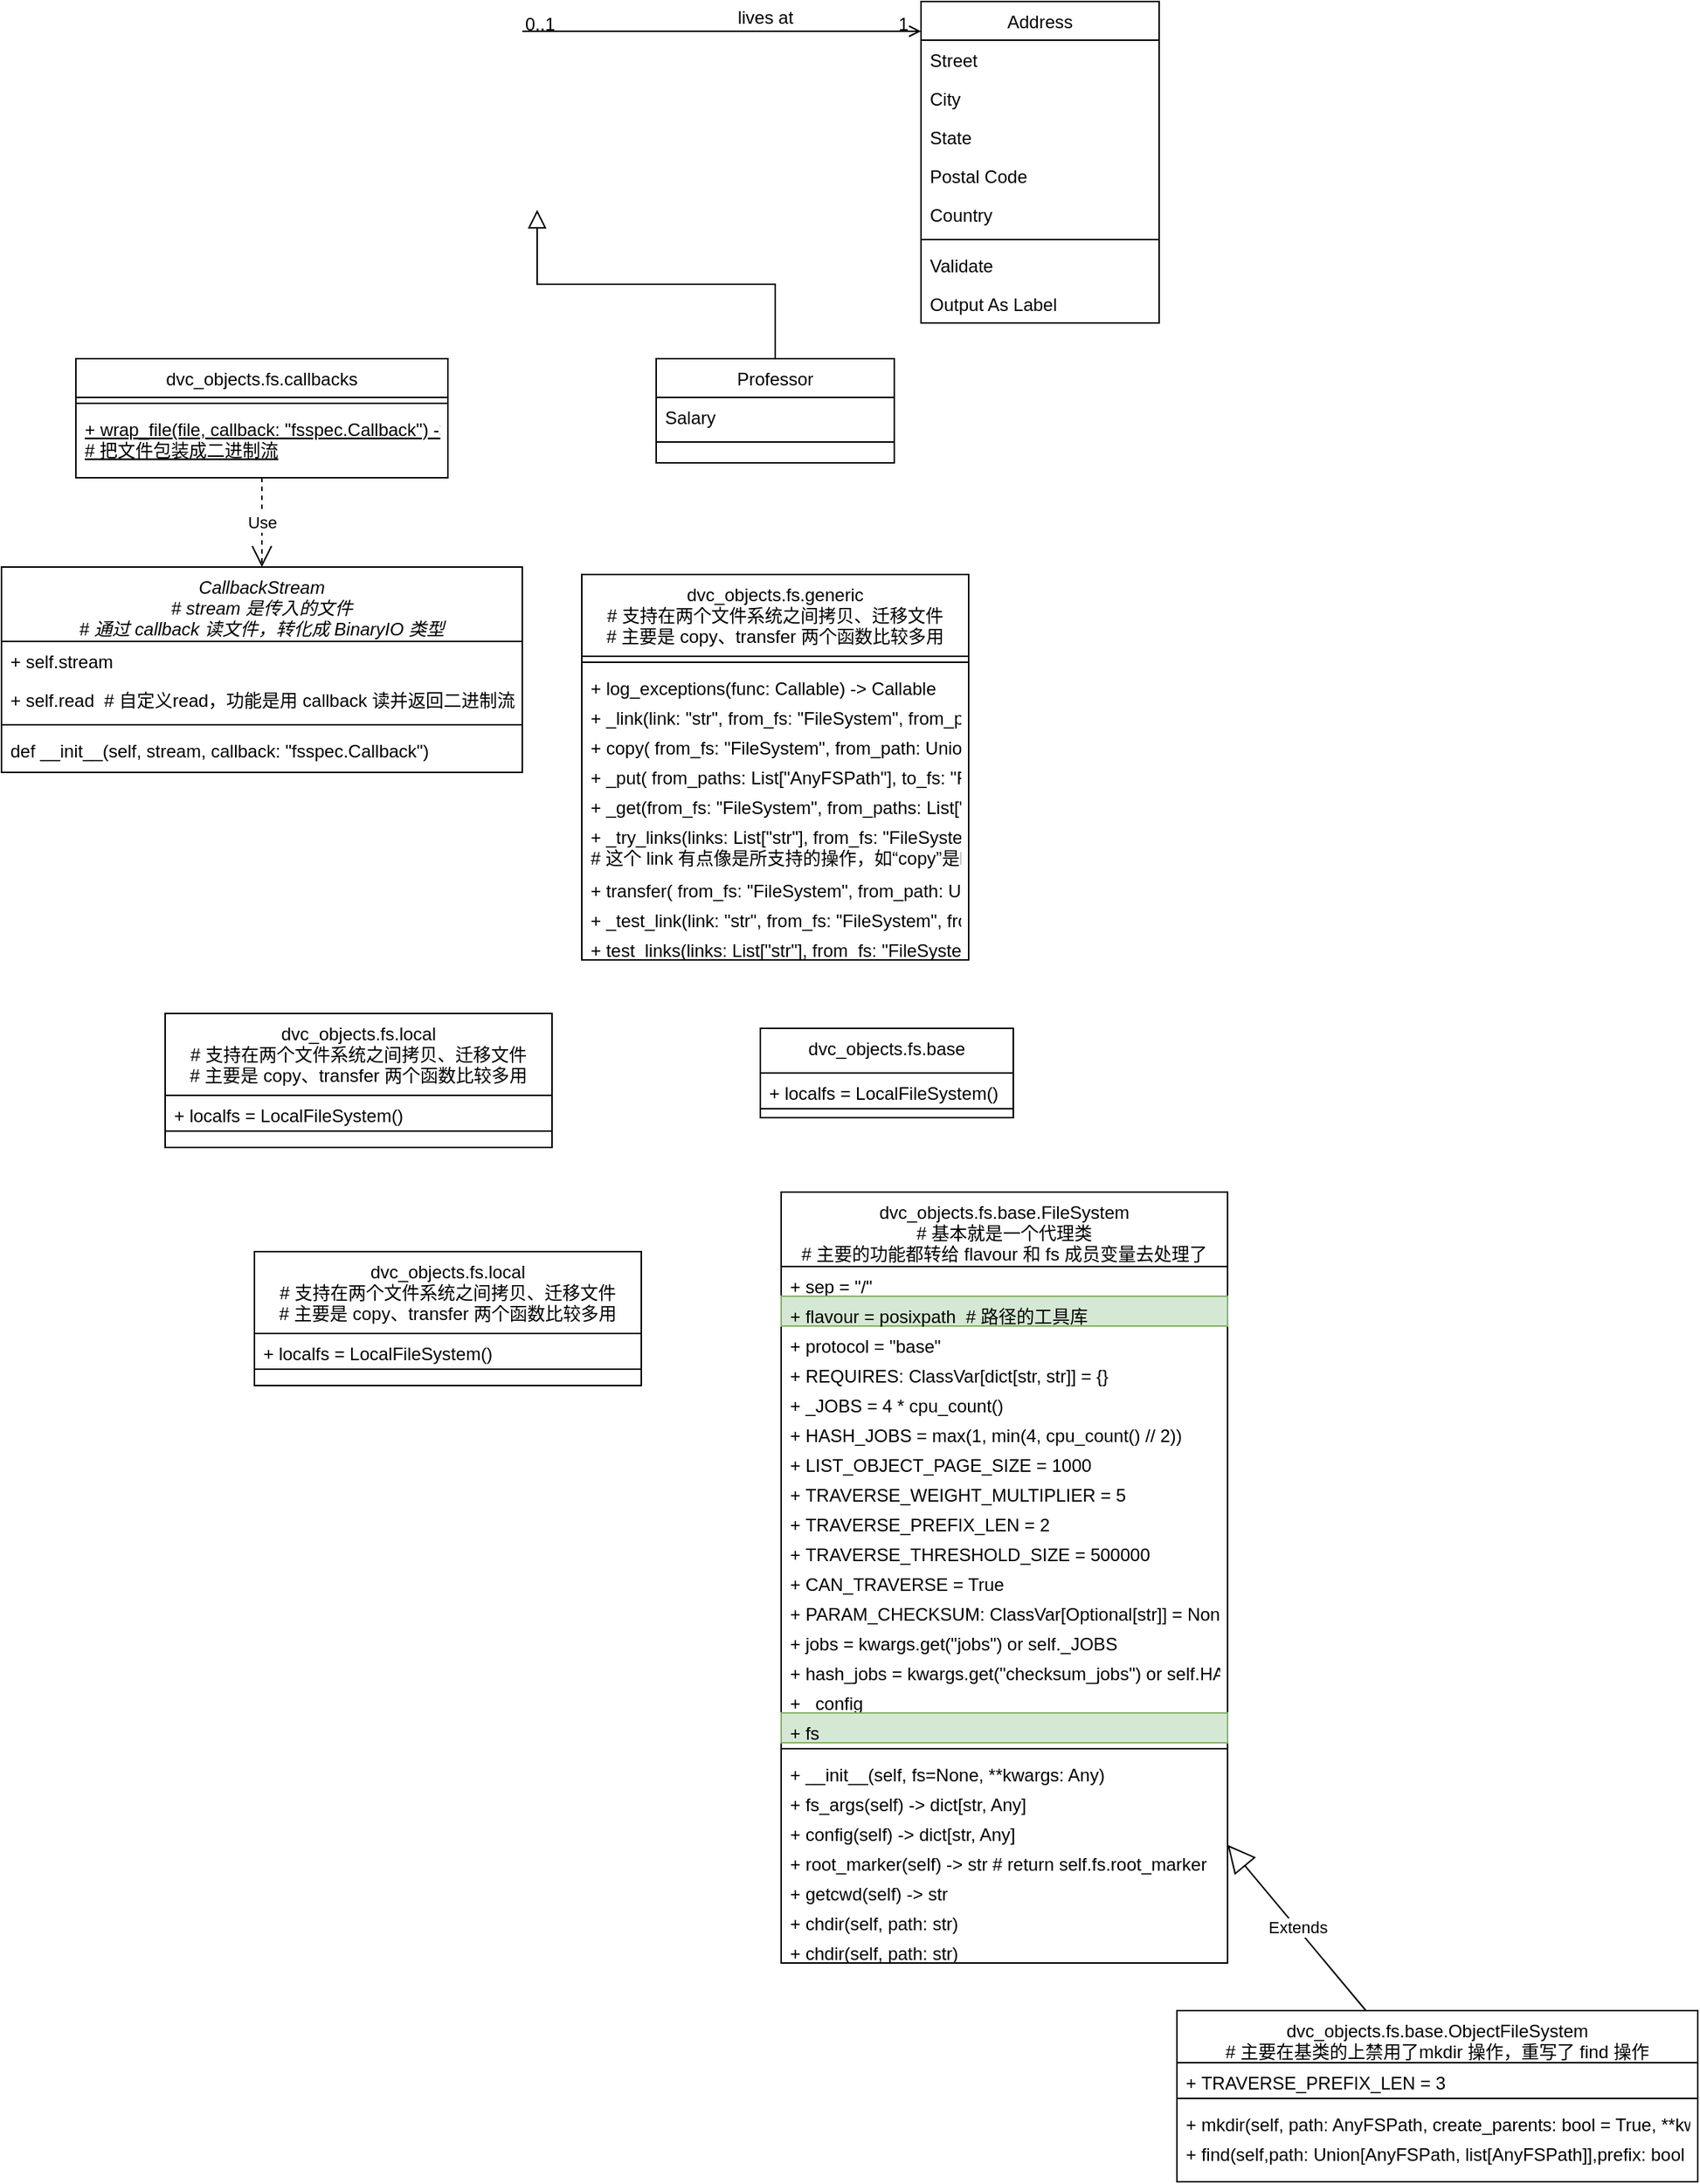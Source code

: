 <mxfile version="24.5.5" type="github">
  <diagram id="C5RBs43oDa-KdzZeNtuy" name="Page-1">
    <mxGraphModel dx="1646" dy="456" grid="1" gridSize="10" guides="1" tooltips="1" connect="1" arrows="1" fold="1" page="1" pageScale="1" pageWidth="827" pageHeight="1169" math="0" shadow="0">
      <root>
        <mxCell id="WIyWlLk6GJQsqaUBKTNV-0" />
        <mxCell id="WIyWlLk6GJQsqaUBKTNV-1" parent="WIyWlLk6GJQsqaUBKTNV-0" />
        <mxCell id="zkfFHV4jXpPFQw0GAbJ--0" value="CallbackStream&#xa;# stream 是传入的文件&#xa;# 通过 callback 读文件，转化成 BinaryIO 类型" style="swimlane;fontStyle=2;align=center;verticalAlign=top;childLayout=stackLayout;horizontal=1;startSize=50;horizontalStack=0;resizeParent=1;resizeLast=0;collapsible=1;marginBottom=0;rounded=0;shadow=0;strokeWidth=1;" parent="WIyWlLk6GJQsqaUBKTNV-1" vertex="1">
          <mxGeometry x="-110" y="500" width="350" height="138" as="geometry">
            <mxRectangle x="230" y="140" width="160" height="26" as="alternateBounds" />
          </mxGeometry>
        </mxCell>
        <mxCell id="zkfFHV4jXpPFQw0GAbJ--1" value="+ self.stream" style="text;align=left;verticalAlign=top;spacingLeft=4;spacingRight=4;overflow=hidden;rotatable=0;points=[[0,0.5],[1,0.5]];portConstraint=eastwest;" parent="zkfFHV4jXpPFQw0GAbJ--0" vertex="1">
          <mxGeometry y="50" width="350" height="26" as="geometry" />
        </mxCell>
        <mxCell id="zkfFHV4jXpPFQw0GAbJ--2" value="+ self.read  # 自定义read，功能是用 callback 读并返回二进制流" style="text;align=left;verticalAlign=top;spacingLeft=4;spacingRight=4;overflow=hidden;rotatable=0;points=[[0,0.5],[1,0.5]];portConstraint=eastwest;rounded=0;shadow=0;html=0;" parent="zkfFHV4jXpPFQw0GAbJ--0" vertex="1">
          <mxGeometry y="76" width="350" height="26" as="geometry" />
        </mxCell>
        <mxCell id="zkfFHV4jXpPFQw0GAbJ--4" value="" style="line;html=1;strokeWidth=1;align=left;verticalAlign=middle;spacingTop=-1;spacingLeft=3;spacingRight=3;rotatable=0;labelPosition=right;points=[];portConstraint=eastwest;" parent="zkfFHV4jXpPFQw0GAbJ--0" vertex="1">
          <mxGeometry y="102" width="350" height="8" as="geometry" />
        </mxCell>
        <mxCell id="zkfFHV4jXpPFQw0GAbJ--5" value="def __init__(self, stream, callback: &quot;fsspec.Callback&quot;)" style="text;align=left;verticalAlign=top;spacingLeft=4;spacingRight=4;overflow=hidden;rotatable=0;points=[[0,0.5],[1,0.5]];portConstraint=eastwest;" parent="zkfFHV4jXpPFQw0GAbJ--0" vertex="1">
          <mxGeometry y="110" width="350" height="26" as="geometry" />
        </mxCell>
        <mxCell id="zkfFHV4jXpPFQw0GAbJ--6" value="dvc_objects.fs.callbacks" style="swimlane;fontStyle=0;align=center;verticalAlign=top;childLayout=stackLayout;horizontal=1;startSize=26;horizontalStack=0;resizeParent=1;resizeLast=0;collapsible=1;marginBottom=0;rounded=0;shadow=0;strokeWidth=1;" parent="WIyWlLk6GJQsqaUBKTNV-1" vertex="1">
          <mxGeometry x="-60" y="360" width="250" height="80" as="geometry">
            <mxRectangle x="130" y="380" width="160" height="26" as="alternateBounds" />
          </mxGeometry>
        </mxCell>
        <mxCell id="zkfFHV4jXpPFQw0GAbJ--9" value="" style="line;html=1;strokeWidth=1;align=left;verticalAlign=middle;spacingTop=-1;spacingLeft=3;spacingRight=3;rotatable=0;labelPosition=right;points=[];portConstraint=eastwest;" parent="zkfFHV4jXpPFQw0GAbJ--6" vertex="1">
          <mxGeometry y="26" width="250" height="8" as="geometry" />
        </mxCell>
        <mxCell id="zkfFHV4jXpPFQw0GAbJ--10" value="+ wrap_file(file, callback: &quot;fsspec.Callback&quot;) -&gt; BinaryIO&#xa;# 把文件包装成二进制流" style="text;align=left;verticalAlign=top;spacingLeft=4;spacingRight=4;overflow=hidden;rotatable=0;points=[[0,0.5],[1,0.5]];portConstraint=eastwest;fontStyle=4" parent="zkfFHV4jXpPFQw0GAbJ--6" vertex="1">
          <mxGeometry y="34" width="250" height="46" as="geometry" />
        </mxCell>
        <mxCell id="zkfFHV4jXpPFQw0GAbJ--13" value="Professor" style="swimlane;fontStyle=0;align=center;verticalAlign=top;childLayout=stackLayout;horizontal=1;startSize=26;horizontalStack=0;resizeParent=1;resizeLast=0;collapsible=1;marginBottom=0;rounded=0;shadow=0;strokeWidth=1;" parent="WIyWlLk6GJQsqaUBKTNV-1" vertex="1">
          <mxGeometry x="330" y="360" width="160" height="70" as="geometry">
            <mxRectangle x="340" y="380" width="170" height="26" as="alternateBounds" />
          </mxGeometry>
        </mxCell>
        <mxCell id="zkfFHV4jXpPFQw0GAbJ--14" value="Salary" style="text;align=left;verticalAlign=top;spacingLeft=4;spacingRight=4;overflow=hidden;rotatable=0;points=[[0,0.5],[1,0.5]];portConstraint=eastwest;" parent="zkfFHV4jXpPFQw0GAbJ--13" vertex="1">
          <mxGeometry y="26" width="160" height="26" as="geometry" />
        </mxCell>
        <mxCell id="zkfFHV4jXpPFQw0GAbJ--15" value="" style="line;html=1;strokeWidth=1;align=left;verticalAlign=middle;spacingTop=-1;spacingLeft=3;spacingRight=3;rotatable=0;labelPosition=right;points=[];portConstraint=eastwest;" parent="zkfFHV4jXpPFQw0GAbJ--13" vertex="1">
          <mxGeometry y="52" width="160" height="8" as="geometry" />
        </mxCell>
        <mxCell id="zkfFHV4jXpPFQw0GAbJ--16" value="" style="endArrow=block;endSize=10;endFill=0;shadow=0;strokeWidth=1;rounded=0;curved=0;edgeStyle=elbowEdgeStyle;elbow=vertical;" parent="WIyWlLk6GJQsqaUBKTNV-1" source="zkfFHV4jXpPFQw0GAbJ--13" edge="1">
          <mxGeometry width="160" relative="1" as="geometry">
            <mxPoint x="210" y="373" as="sourcePoint" />
            <mxPoint x="250" y="260" as="targetPoint" />
          </mxGeometry>
        </mxCell>
        <mxCell id="zkfFHV4jXpPFQw0GAbJ--17" value="Address" style="swimlane;fontStyle=0;align=center;verticalAlign=top;childLayout=stackLayout;horizontal=1;startSize=26;horizontalStack=0;resizeParent=1;resizeLast=0;collapsible=1;marginBottom=0;rounded=0;shadow=0;strokeWidth=1;" parent="WIyWlLk6GJQsqaUBKTNV-1" vertex="1">
          <mxGeometry x="508" y="120" width="160" height="216" as="geometry">
            <mxRectangle x="550" y="140" width="160" height="26" as="alternateBounds" />
          </mxGeometry>
        </mxCell>
        <mxCell id="zkfFHV4jXpPFQw0GAbJ--18" value="Street" style="text;align=left;verticalAlign=top;spacingLeft=4;spacingRight=4;overflow=hidden;rotatable=0;points=[[0,0.5],[1,0.5]];portConstraint=eastwest;" parent="zkfFHV4jXpPFQw0GAbJ--17" vertex="1">
          <mxGeometry y="26" width="160" height="26" as="geometry" />
        </mxCell>
        <mxCell id="zkfFHV4jXpPFQw0GAbJ--19" value="City" style="text;align=left;verticalAlign=top;spacingLeft=4;spacingRight=4;overflow=hidden;rotatable=0;points=[[0,0.5],[1,0.5]];portConstraint=eastwest;rounded=0;shadow=0;html=0;" parent="zkfFHV4jXpPFQw0GAbJ--17" vertex="1">
          <mxGeometry y="52" width="160" height="26" as="geometry" />
        </mxCell>
        <mxCell id="zkfFHV4jXpPFQw0GAbJ--20" value="State" style="text;align=left;verticalAlign=top;spacingLeft=4;spacingRight=4;overflow=hidden;rotatable=0;points=[[0,0.5],[1,0.5]];portConstraint=eastwest;rounded=0;shadow=0;html=0;" parent="zkfFHV4jXpPFQw0GAbJ--17" vertex="1">
          <mxGeometry y="78" width="160" height="26" as="geometry" />
        </mxCell>
        <mxCell id="zkfFHV4jXpPFQw0GAbJ--21" value="Postal Code" style="text;align=left;verticalAlign=top;spacingLeft=4;spacingRight=4;overflow=hidden;rotatable=0;points=[[0,0.5],[1,0.5]];portConstraint=eastwest;rounded=0;shadow=0;html=0;" parent="zkfFHV4jXpPFQw0GAbJ--17" vertex="1">
          <mxGeometry y="104" width="160" height="26" as="geometry" />
        </mxCell>
        <mxCell id="zkfFHV4jXpPFQw0GAbJ--22" value="Country" style="text;align=left;verticalAlign=top;spacingLeft=4;spacingRight=4;overflow=hidden;rotatable=0;points=[[0,0.5],[1,0.5]];portConstraint=eastwest;rounded=0;shadow=0;html=0;" parent="zkfFHV4jXpPFQw0GAbJ--17" vertex="1">
          <mxGeometry y="130" width="160" height="26" as="geometry" />
        </mxCell>
        <mxCell id="zkfFHV4jXpPFQw0GAbJ--23" value="" style="line;html=1;strokeWidth=1;align=left;verticalAlign=middle;spacingTop=-1;spacingLeft=3;spacingRight=3;rotatable=0;labelPosition=right;points=[];portConstraint=eastwest;" parent="zkfFHV4jXpPFQw0GAbJ--17" vertex="1">
          <mxGeometry y="156" width="160" height="8" as="geometry" />
        </mxCell>
        <mxCell id="zkfFHV4jXpPFQw0GAbJ--24" value="Validate" style="text;align=left;verticalAlign=top;spacingLeft=4;spacingRight=4;overflow=hidden;rotatable=0;points=[[0,0.5],[1,0.5]];portConstraint=eastwest;" parent="zkfFHV4jXpPFQw0GAbJ--17" vertex="1">
          <mxGeometry y="164" width="160" height="26" as="geometry" />
        </mxCell>
        <mxCell id="zkfFHV4jXpPFQw0GAbJ--25" value="Output As Label" style="text;align=left;verticalAlign=top;spacingLeft=4;spacingRight=4;overflow=hidden;rotatable=0;points=[[0,0.5],[1,0.5]];portConstraint=eastwest;" parent="zkfFHV4jXpPFQw0GAbJ--17" vertex="1">
          <mxGeometry y="190" width="160" height="26" as="geometry" />
        </mxCell>
        <mxCell id="zkfFHV4jXpPFQw0GAbJ--26" value="" style="endArrow=open;shadow=0;strokeWidth=1;rounded=0;curved=0;endFill=1;edgeStyle=elbowEdgeStyle;elbow=vertical;" parent="WIyWlLk6GJQsqaUBKTNV-1" target="zkfFHV4jXpPFQw0GAbJ--17" edge="1">
          <mxGeometry x="0.5" y="41" relative="1" as="geometry">
            <mxPoint x="240" y="140" as="sourcePoint" />
            <mxPoint x="540" y="192" as="targetPoint" />
            <mxPoint x="-40" y="32" as="offset" />
          </mxGeometry>
        </mxCell>
        <mxCell id="zkfFHV4jXpPFQw0GAbJ--27" value="0..1" style="resizable=0;align=left;verticalAlign=bottom;labelBackgroundColor=none;fontSize=12;" parent="zkfFHV4jXpPFQw0GAbJ--26" connectable="0" vertex="1">
          <mxGeometry x="-1" relative="1" as="geometry">
            <mxPoint y="4" as="offset" />
          </mxGeometry>
        </mxCell>
        <mxCell id="zkfFHV4jXpPFQw0GAbJ--28" value="1" style="resizable=0;align=right;verticalAlign=bottom;labelBackgroundColor=none;fontSize=12;" parent="zkfFHV4jXpPFQw0GAbJ--26" connectable="0" vertex="1">
          <mxGeometry x="1" relative="1" as="geometry">
            <mxPoint x="-7" y="4" as="offset" />
          </mxGeometry>
        </mxCell>
        <mxCell id="zkfFHV4jXpPFQw0GAbJ--29" value="lives at" style="text;html=1;resizable=0;points=[];;align=center;verticalAlign=middle;labelBackgroundColor=none;rounded=0;shadow=0;strokeWidth=1;fontSize=12;" parent="zkfFHV4jXpPFQw0GAbJ--26" vertex="1" connectable="0">
          <mxGeometry x="0.5" y="49" relative="1" as="geometry">
            <mxPoint x="-38" y="40" as="offset" />
          </mxGeometry>
        </mxCell>
        <mxCell id="lnwAOaTVToFOJ4RAvE19-2" value="Use" style="endArrow=open;endSize=12;dashed=1;html=1;rounded=0;" edge="1" parent="WIyWlLk6GJQsqaUBKTNV-1" source="zkfFHV4jXpPFQw0GAbJ--6" target="zkfFHV4jXpPFQw0GAbJ--0">
          <mxGeometry width="160" relative="1" as="geometry">
            <mxPoint x="80" y="540" as="sourcePoint" />
            <mxPoint x="240" y="540" as="targetPoint" />
          </mxGeometry>
        </mxCell>
        <mxCell id="lnwAOaTVToFOJ4RAvE19-3" value="dvc_objects.fs.generic&#xa;# 支持在两个文件系统之间拷贝、迁移文件&#xa;# 主要是 copy、transfer 两个函数比较多用" style="swimlane;fontStyle=0;align=center;verticalAlign=top;childLayout=stackLayout;horizontal=1;startSize=55;horizontalStack=0;resizeParent=1;resizeLast=0;collapsible=1;marginBottom=0;rounded=0;shadow=0;strokeWidth=1;" vertex="1" parent="WIyWlLk6GJQsqaUBKTNV-1">
          <mxGeometry x="280" y="505" width="260" height="259" as="geometry">
            <mxRectangle x="130" y="380" width="160" height="26" as="alternateBounds" />
          </mxGeometry>
        </mxCell>
        <mxCell id="lnwAOaTVToFOJ4RAvE19-4" value="" style="line;html=1;strokeWidth=1;align=left;verticalAlign=middle;spacingTop=-1;spacingLeft=3;spacingRight=3;rotatable=0;labelPosition=right;points=[];portConstraint=eastwest;" vertex="1" parent="lnwAOaTVToFOJ4RAvE19-3">
          <mxGeometry y="55" width="260" height="8" as="geometry" />
        </mxCell>
        <mxCell id="lnwAOaTVToFOJ4RAvE19-6" value="+ log_exceptions(func: Callable) -&gt; Callable" style="text;align=left;verticalAlign=top;spacingLeft=4;spacingRight=4;overflow=hidden;rotatable=0;points=[[0,0.5],[1,0.5]];portConstraint=eastwest;fontStyle=0" vertex="1" parent="lnwAOaTVToFOJ4RAvE19-3">
          <mxGeometry y="63" width="260" height="20" as="geometry" />
        </mxCell>
        <mxCell id="lnwAOaTVToFOJ4RAvE19-7" value="+ _link(link: &quot;str&quot;, from_fs: &quot;FileSystem&quot;, from_path: &quot;AnyFSPath&quot;, to_fs: &quot;FileSystem&quot;, to_path: &quot;AnyFSPath&quot;, ) -&gt; None" style="text;align=left;verticalAlign=top;spacingLeft=4;spacingRight=4;overflow=hidden;rotatable=0;points=[[0,0.5],[1,0.5]];portConstraint=eastwest;fontStyle=0" vertex="1" parent="lnwAOaTVToFOJ4RAvE19-3">
          <mxGeometry y="83" width="260" height="20" as="geometry" />
        </mxCell>
        <mxCell id="lnwAOaTVToFOJ4RAvE19-8" value="+ copy( from_fs: &quot;FileSystem&quot;, from_path: Union[&quot;AnyFSPath&quot;, List[&quot;AnyFSPath&quot;]], to_fs: &quot;FileSystem&quot;, to_path: Union[&quot;AnyFSPath&quot;, List[&quot;AnyFSPath&quot;]], callback: &quot;Callback&quot; = DEFAULT_CALLBACK, batch_size: Optional[int] = None, on_error: Optional[TransferErrorHandler] = None, ) -&gt; None" style="text;align=left;verticalAlign=top;spacingLeft=4;spacingRight=4;overflow=hidden;rotatable=0;points=[[0,0.5],[1,0.5]];portConstraint=eastwest;fontStyle=0" vertex="1" parent="lnwAOaTVToFOJ4RAvE19-3">
          <mxGeometry y="103" width="260" height="20" as="geometry" />
        </mxCell>
        <mxCell id="lnwAOaTVToFOJ4RAvE19-9" value="+ _put( from_paths: List[&quot;AnyFSPath&quot;], to_fs: &quot;FileSystem&quot;, to_paths: List[&quot;AnyFSPath&quot;], callback: &quot;Callback&quot; = DEFAULT_CALLBACK, batch_size: Optional[int] = None, on_error: Optional[TransferErrorHandler] = None,) -&gt; None" style="text;align=left;verticalAlign=top;spacingLeft=4;spacingRight=4;overflow=hidden;rotatable=0;points=[[0,0.5],[1,0.5]];portConstraint=eastwest;fontStyle=0" vertex="1" parent="lnwAOaTVToFOJ4RAvE19-3">
          <mxGeometry y="123" width="260" height="20" as="geometry" />
        </mxCell>
        <mxCell id="lnwAOaTVToFOJ4RAvE19-10" value="+ _get(from_fs: &quot;FileSystem&quot;, from_paths: List[&quot;AnyFSPath&quot;], to_paths: List[&quot;AnyFSPath&quot;], callback: &quot;Callback&quot; = DEFAULT_CALLBACK, batch_size: Optional[int] = None, on_error: Optional[TransferErrorHandler] = None, ) -&gt; None" style="text;align=left;verticalAlign=top;spacingLeft=4;spacingRight=4;overflow=hidden;rotatable=0;points=[[0,0.5],[1,0.5]];portConstraint=eastwest;fontStyle=0" vertex="1" parent="lnwAOaTVToFOJ4RAvE19-3">
          <mxGeometry y="143" width="260" height="20" as="geometry" />
        </mxCell>
        <mxCell id="lnwAOaTVToFOJ4RAvE19-11" value="+ _try_links(links: List[&quot;str&quot;], from_fs: &quot;FileSystem&quot;, from_path: &quot;AnyFSPath&quot;, to_fs: &quot;FileSystem&quot;, to_path: &quot;AnyFSPath&quot;, callback: &quot;Callback&quot; = DEFAULT_CALLBACK, ) -&gt; None&#xa;# 这个 link 有点像是所支持的操作，如“copy”是link的一个实例" style="text;align=left;verticalAlign=top;spacingLeft=4;spacingRight=4;overflow=hidden;rotatable=0;points=[[0,0.5],[1,0.5]];portConstraint=eastwest;fontStyle=0" vertex="1" parent="lnwAOaTVToFOJ4RAvE19-3">
          <mxGeometry y="163" width="260" height="36" as="geometry" />
        </mxCell>
        <mxCell id="lnwAOaTVToFOJ4RAvE19-12" value="+ transfer( from_fs: &quot;FileSystem&quot;, from_path: Union[&quot;AnyFSPath&quot;, List[&quot;AnyFSPath&quot;]], to_fs: &quot;FileSystem&quot;, to_path: Union[&quot;AnyFSPath&quot;, List[&quot;AnyFSPath&quot;]], hardlink: bool = False, links: Optional[List[&quot;str&quot;]] = None, callback: &quot;Callback&quot; = DEFAULT_CALLBACK, batch_size: Optional[int] = None, on_error: Optional[TransferErrorHandler] = None, ) -&gt; None" style="text;align=left;verticalAlign=top;spacingLeft=4;spacingRight=4;overflow=hidden;rotatable=0;points=[[0,0.5],[1,0.5]];portConstraint=eastwest;fontStyle=0" vertex="1" parent="lnwAOaTVToFOJ4RAvE19-3">
          <mxGeometry y="199" width="260" height="20" as="geometry" />
        </mxCell>
        <mxCell id="lnwAOaTVToFOJ4RAvE19-13" value="+ _test_link(link: &quot;str&quot;, from_fs: &quot;FileSystem&quot;, from_file: &quot;AnyFSPath&quot;, to_fs: &quot;FileSystem&quot;, to_file: &quot;AnyFSPath&quot;, ) -&gt; bool" style="text;align=left;verticalAlign=top;spacingLeft=4;spacingRight=4;overflow=hidden;rotatable=0;points=[[0,0.5],[1,0.5]];portConstraint=eastwest;fontStyle=0" vertex="1" parent="lnwAOaTVToFOJ4RAvE19-3">
          <mxGeometry y="219" width="260" height="20" as="geometry" />
        </mxCell>
        <mxCell id="lnwAOaTVToFOJ4RAvE19-14" value="+ test_links(links: List[&quot;str&quot;], from_fs: &quot;FileSystem&quot;, from_path: &quot;AnyFSPath&quot;, to_fs: &quot;FileSystem&quot;, to_path: &quot;AnyFSPath&quot;, ) -&gt; List[&quot;AnyFSPath&quot;]" style="text;align=left;verticalAlign=top;spacingLeft=4;spacingRight=4;overflow=hidden;rotatable=0;points=[[0,0.5],[1,0.5]];portConstraint=eastwest;fontStyle=0" vertex="1" parent="lnwAOaTVToFOJ4RAvE19-3">
          <mxGeometry y="239" width="260" height="20" as="geometry" />
        </mxCell>
        <mxCell id="lnwAOaTVToFOJ4RAvE19-16" value="dvc_objects.fs.local&#xa;# 支持在两个文件系统之间拷贝、迁移文件&#xa;# 主要是 copy、transfer 两个函数比较多用" style="swimlane;fontStyle=0;align=center;verticalAlign=top;childLayout=stackLayout;horizontal=1;startSize=55;horizontalStack=0;resizeParent=1;resizeLast=0;collapsible=1;marginBottom=0;rounded=0;shadow=0;strokeWidth=1;" vertex="1" parent="WIyWlLk6GJQsqaUBKTNV-1">
          <mxGeometry y="800" width="260" height="90" as="geometry">
            <mxRectangle x="130" y="380" width="160" height="26" as="alternateBounds" />
          </mxGeometry>
        </mxCell>
        <mxCell id="lnwAOaTVToFOJ4RAvE19-18" value="+ localfs = LocalFileSystem()" style="text;align=left;verticalAlign=top;spacingLeft=4;spacingRight=4;overflow=hidden;rotatable=0;points=[[0,0.5],[1,0.5]];portConstraint=eastwest;fontStyle=0" vertex="1" parent="lnwAOaTVToFOJ4RAvE19-16">
          <mxGeometry y="55" width="260" height="20" as="geometry" />
        </mxCell>
        <mxCell id="lnwAOaTVToFOJ4RAvE19-17" value="" style="line;html=1;strokeWidth=1;align=left;verticalAlign=middle;spacingTop=-1;spacingLeft=3;spacingRight=3;rotatable=0;labelPosition=right;points=[];portConstraint=eastwest;" vertex="1" parent="lnwAOaTVToFOJ4RAvE19-16">
          <mxGeometry y="75" width="260" height="8" as="geometry" />
        </mxCell>
        <mxCell id="lnwAOaTVToFOJ4RAvE19-27" value="dvc_objects.fs.local&#xa;# 支持在两个文件系统之间拷贝、迁移文件&#xa;# 主要是 copy、transfer 两个函数比较多用" style="swimlane;fontStyle=0;align=center;verticalAlign=top;childLayout=stackLayout;horizontal=1;startSize=55;horizontalStack=0;resizeParent=1;resizeLast=0;collapsible=1;marginBottom=0;rounded=0;shadow=0;strokeWidth=1;" vertex="1" parent="WIyWlLk6GJQsqaUBKTNV-1">
          <mxGeometry x="60" y="960" width="260" height="90" as="geometry">
            <mxRectangle x="130" y="380" width="160" height="26" as="alternateBounds" />
          </mxGeometry>
        </mxCell>
        <mxCell id="lnwAOaTVToFOJ4RAvE19-28" value="+ localfs = LocalFileSystem()" style="text;align=left;verticalAlign=top;spacingLeft=4;spacingRight=4;overflow=hidden;rotatable=0;points=[[0,0.5],[1,0.5]];portConstraint=eastwest;fontStyle=0" vertex="1" parent="lnwAOaTVToFOJ4RAvE19-27">
          <mxGeometry y="55" width="260" height="20" as="geometry" />
        </mxCell>
        <mxCell id="lnwAOaTVToFOJ4RAvE19-29" value="" style="line;html=1;strokeWidth=1;align=left;verticalAlign=middle;spacingTop=-1;spacingLeft=3;spacingRight=3;rotatable=0;labelPosition=right;points=[];portConstraint=eastwest;" vertex="1" parent="lnwAOaTVToFOJ4RAvE19-27">
          <mxGeometry y="75" width="260" height="8" as="geometry" />
        </mxCell>
        <mxCell id="lnwAOaTVToFOJ4RAvE19-30" value="dvc_objects.fs.base&#xa;" style="swimlane;fontStyle=0;align=center;verticalAlign=top;childLayout=stackLayout;horizontal=1;startSize=30;horizontalStack=0;resizeParent=1;resizeLast=0;collapsible=1;marginBottom=0;rounded=0;shadow=0;strokeWidth=1;" vertex="1" parent="WIyWlLk6GJQsqaUBKTNV-1">
          <mxGeometry x="400" y="810" width="170" height="60" as="geometry">
            <mxRectangle x="130" y="380" width="160" height="26" as="alternateBounds" />
          </mxGeometry>
        </mxCell>
        <mxCell id="lnwAOaTVToFOJ4RAvE19-31" value="+ localfs = LocalFileSystem()" style="text;align=left;verticalAlign=top;spacingLeft=4;spacingRight=4;overflow=hidden;rotatable=0;points=[[0,0.5],[1,0.5]];portConstraint=eastwest;fontStyle=0" vertex="1" parent="lnwAOaTVToFOJ4RAvE19-30">
          <mxGeometry y="30" width="170" height="20" as="geometry" />
        </mxCell>
        <mxCell id="lnwAOaTVToFOJ4RAvE19-32" value="" style="line;html=1;strokeWidth=1;align=left;verticalAlign=middle;spacingTop=-1;spacingLeft=3;spacingRight=3;rotatable=0;labelPosition=right;points=[];portConstraint=eastwest;" vertex="1" parent="lnwAOaTVToFOJ4RAvE19-30">
          <mxGeometry y="50" width="170" height="8" as="geometry" />
        </mxCell>
        <mxCell id="lnwAOaTVToFOJ4RAvE19-33" value="dvc_objects.fs.base.FileSystem&#xa;# 基本就是一个代理类&#xa;# 主要的功能都转给 flavour 和 fs 成员变量去处理了" style="swimlane;fontStyle=0;align=center;verticalAlign=top;childLayout=stackLayout;horizontal=1;startSize=50;horizontalStack=0;resizeParent=1;resizeLast=0;collapsible=1;marginBottom=0;rounded=0;shadow=0;strokeWidth=1;" vertex="1" parent="WIyWlLk6GJQsqaUBKTNV-1">
          <mxGeometry x="414" y="920" width="300" height="518" as="geometry">
            <mxRectangle x="130" y="380" width="160" height="26" as="alternateBounds" />
          </mxGeometry>
        </mxCell>
        <mxCell id="lnwAOaTVToFOJ4RAvE19-34" value="+ sep = &quot;/&quot;" style="text;align=left;verticalAlign=top;spacingLeft=4;spacingRight=4;overflow=hidden;rotatable=0;points=[[0,0.5],[1,0.5]];portConstraint=eastwest;fontStyle=0" vertex="1" parent="lnwAOaTVToFOJ4RAvE19-33">
          <mxGeometry y="50" width="300" height="20" as="geometry" />
        </mxCell>
        <mxCell id="lnwAOaTVToFOJ4RAvE19-36" value="+ flavour = posixpath  # 路径的工具库" style="text;align=left;verticalAlign=top;spacingLeft=4;spacingRight=4;overflow=hidden;rotatable=0;points=[[0,0.5],[1,0.5]];portConstraint=eastwest;fontStyle=0;fillColor=#d5e8d4;strokeColor=#82b366;" vertex="1" parent="lnwAOaTVToFOJ4RAvE19-33">
          <mxGeometry y="70" width="300" height="20" as="geometry" />
        </mxCell>
        <mxCell id="lnwAOaTVToFOJ4RAvE19-37" value="+ protocol = &quot;base&quot;" style="text;align=left;verticalAlign=top;spacingLeft=4;spacingRight=4;overflow=hidden;rotatable=0;points=[[0,0.5],[1,0.5]];portConstraint=eastwest;fontStyle=0" vertex="1" parent="lnwAOaTVToFOJ4RAvE19-33">
          <mxGeometry y="90" width="300" height="20" as="geometry" />
        </mxCell>
        <mxCell id="lnwAOaTVToFOJ4RAvE19-38" value="+ REQUIRES: ClassVar[dict[str, str]] = {}" style="text;align=left;verticalAlign=top;spacingLeft=4;spacingRight=4;overflow=hidden;rotatable=0;points=[[0,0.5],[1,0.5]];portConstraint=eastwest;fontStyle=0" vertex="1" parent="lnwAOaTVToFOJ4RAvE19-33">
          <mxGeometry y="110" width="300" height="20" as="geometry" />
        </mxCell>
        <mxCell id="lnwAOaTVToFOJ4RAvE19-39" value="+ _JOBS = 4 * cpu_count()" style="text;align=left;verticalAlign=top;spacingLeft=4;spacingRight=4;overflow=hidden;rotatable=0;points=[[0,0.5],[1,0.5]];portConstraint=eastwest;fontStyle=0" vertex="1" parent="lnwAOaTVToFOJ4RAvE19-33">
          <mxGeometry y="130" width="300" height="20" as="geometry" />
        </mxCell>
        <mxCell id="lnwAOaTVToFOJ4RAvE19-40" value="+ HASH_JOBS = max(1, min(4, cpu_count() // 2))" style="text;align=left;verticalAlign=top;spacingLeft=4;spacingRight=4;overflow=hidden;rotatable=0;points=[[0,0.5],[1,0.5]];portConstraint=eastwest;fontStyle=0" vertex="1" parent="lnwAOaTVToFOJ4RAvE19-33">
          <mxGeometry y="150" width="300" height="20" as="geometry" />
        </mxCell>
        <mxCell id="lnwAOaTVToFOJ4RAvE19-41" value="+ LIST_OBJECT_PAGE_SIZE = 1000" style="text;align=left;verticalAlign=top;spacingLeft=4;spacingRight=4;overflow=hidden;rotatable=0;points=[[0,0.5],[1,0.5]];portConstraint=eastwest;fontStyle=0" vertex="1" parent="lnwAOaTVToFOJ4RAvE19-33">
          <mxGeometry y="170" width="300" height="20" as="geometry" />
        </mxCell>
        <mxCell id="lnwAOaTVToFOJ4RAvE19-42" value="+ TRAVERSE_WEIGHT_MULTIPLIER = 5" style="text;align=left;verticalAlign=top;spacingLeft=4;spacingRight=4;overflow=hidden;rotatable=0;points=[[0,0.5],[1,0.5]];portConstraint=eastwest;fontStyle=0" vertex="1" parent="lnwAOaTVToFOJ4RAvE19-33">
          <mxGeometry y="190" width="300" height="20" as="geometry" />
        </mxCell>
        <mxCell id="lnwAOaTVToFOJ4RAvE19-43" value="+ TRAVERSE_PREFIX_LEN = 2" style="text;align=left;verticalAlign=top;spacingLeft=4;spacingRight=4;overflow=hidden;rotatable=0;points=[[0,0.5],[1,0.5]];portConstraint=eastwest;fontStyle=0" vertex="1" parent="lnwAOaTVToFOJ4RAvE19-33">
          <mxGeometry y="210" width="300" height="20" as="geometry" />
        </mxCell>
        <mxCell id="lnwAOaTVToFOJ4RAvE19-44" value="+ TRAVERSE_THRESHOLD_SIZE = 500000" style="text;align=left;verticalAlign=top;spacingLeft=4;spacingRight=4;overflow=hidden;rotatable=0;points=[[0,0.5],[1,0.5]];portConstraint=eastwest;fontStyle=0" vertex="1" parent="lnwAOaTVToFOJ4RAvE19-33">
          <mxGeometry y="230" width="300" height="20" as="geometry" />
        </mxCell>
        <mxCell id="lnwAOaTVToFOJ4RAvE19-45" value="+ CAN_TRAVERSE = True" style="text;align=left;verticalAlign=top;spacingLeft=4;spacingRight=4;overflow=hidden;rotatable=0;points=[[0,0.5],[1,0.5]];portConstraint=eastwest;fontStyle=0" vertex="1" parent="lnwAOaTVToFOJ4RAvE19-33">
          <mxGeometry y="250" width="300" height="20" as="geometry" />
        </mxCell>
        <mxCell id="lnwAOaTVToFOJ4RAvE19-46" value="+ PARAM_CHECKSUM: ClassVar[Optional[str]] = None" style="text;align=left;verticalAlign=top;spacingLeft=4;spacingRight=4;overflow=hidden;rotatable=0;points=[[0,0.5],[1,0.5]];portConstraint=eastwest;fontStyle=0" vertex="1" parent="lnwAOaTVToFOJ4RAvE19-33">
          <mxGeometry y="270" width="300" height="20" as="geometry" />
        </mxCell>
        <mxCell id="lnwAOaTVToFOJ4RAvE19-48" value="+ jobs = kwargs.get(&quot;jobs&quot;) or self._JOBS" style="text;align=left;verticalAlign=top;spacingLeft=4;spacingRight=4;overflow=hidden;rotatable=0;points=[[0,0.5],[1,0.5]];portConstraint=eastwest;fontStyle=0" vertex="1" parent="lnwAOaTVToFOJ4RAvE19-33">
          <mxGeometry y="290" width="300" height="20" as="geometry" />
        </mxCell>
        <mxCell id="lnwAOaTVToFOJ4RAvE19-49" value="+ hash_jobs = kwargs.get(&quot;checksum_jobs&quot;) or self.HASH_JOBS" style="text;align=left;verticalAlign=top;spacingLeft=4;spacingRight=4;overflow=hidden;rotatable=0;points=[[0,0.5],[1,0.5]];portConstraint=eastwest;fontStyle=0" vertex="1" parent="lnwAOaTVToFOJ4RAvE19-33">
          <mxGeometry y="310" width="300" height="20" as="geometry" />
        </mxCell>
        <mxCell id="lnwAOaTVToFOJ4RAvE19-50" value="+ _config" style="text;align=left;verticalAlign=top;spacingLeft=4;spacingRight=4;overflow=hidden;rotatable=0;points=[[0,0.5],[1,0.5]];portConstraint=eastwest;fontStyle=0" vertex="1" parent="lnwAOaTVToFOJ4RAvE19-33">
          <mxGeometry y="330" width="300" height="20" as="geometry" />
        </mxCell>
        <mxCell id="lnwAOaTVToFOJ4RAvE19-51" value="+ fs" style="text;align=left;verticalAlign=top;spacingLeft=4;spacingRight=4;overflow=hidden;rotatable=0;points=[[0,0.5],[1,0.5]];portConstraint=eastwest;fontStyle=0;fillColor=#d5e8d4;strokeColor=#82b366;" vertex="1" parent="lnwAOaTVToFOJ4RAvE19-33">
          <mxGeometry y="350" width="300" height="20" as="geometry" />
        </mxCell>
        <mxCell id="lnwAOaTVToFOJ4RAvE19-35" value="" style="line;html=1;strokeWidth=1;align=left;verticalAlign=middle;spacingTop=-1;spacingLeft=3;spacingRight=3;rotatable=0;labelPosition=right;points=[];portConstraint=eastwest;" vertex="1" parent="lnwAOaTVToFOJ4RAvE19-33">
          <mxGeometry y="370" width="300" height="8" as="geometry" />
        </mxCell>
        <mxCell id="lnwAOaTVToFOJ4RAvE19-47" value="+ __init__(self, fs=None, **kwargs: Any)" style="text;align=left;verticalAlign=top;spacingLeft=4;spacingRight=4;overflow=hidden;rotatable=0;points=[[0,0.5],[1,0.5]];portConstraint=eastwest;fontStyle=0" vertex="1" parent="lnwAOaTVToFOJ4RAvE19-33">
          <mxGeometry y="378" width="300" height="20" as="geometry" />
        </mxCell>
        <mxCell id="lnwAOaTVToFOJ4RAvE19-52" value="+ fs_args(self) -&gt; dict[str, Any]" style="text;align=left;verticalAlign=top;spacingLeft=4;spacingRight=4;overflow=hidden;rotatable=0;points=[[0,0.5],[1,0.5]];portConstraint=eastwest;fontStyle=0" vertex="1" parent="lnwAOaTVToFOJ4RAvE19-33">
          <mxGeometry y="398" width="300" height="20" as="geometry" />
        </mxCell>
        <mxCell id="lnwAOaTVToFOJ4RAvE19-53" value="+ config(self) -&gt; dict[str, Any]" style="text;align=left;verticalAlign=top;spacingLeft=4;spacingRight=4;overflow=hidden;rotatable=0;points=[[0,0.5],[1,0.5]];portConstraint=eastwest;fontStyle=0" vertex="1" parent="lnwAOaTVToFOJ4RAvE19-33">
          <mxGeometry y="418" width="300" height="20" as="geometry" />
        </mxCell>
        <mxCell id="lnwAOaTVToFOJ4RAvE19-54" value="+ root_marker(self) -&gt; str # return self.fs.root_marker" style="text;align=left;verticalAlign=top;spacingLeft=4;spacingRight=4;overflow=hidden;rotatable=0;points=[[0,0.5],[1,0.5]];portConstraint=eastwest;fontStyle=0" vertex="1" parent="lnwAOaTVToFOJ4RAvE19-33">
          <mxGeometry y="438" width="300" height="20" as="geometry" />
        </mxCell>
        <mxCell id="lnwAOaTVToFOJ4RAvE19-55" value="+ getcwd(self) -&gt; str" style="text;align=left;verticalAlign=top;spacingLeft=4;spacingRight=4;overflow=hidden;rotatable=0;points=[[0,0.5],[1,0.5]];portConstraint=eastwest;fontStyle=0" vertex="1" parent="lnwAOaTVToFOJ4RAvE19-33">
          <mxGeometry y="458" width="300" height="20" as="geometry" />
        </mxCell>
        <mxCell id="lnwAOaTVToFOJ4RAvE19-56" value="+ chdir(self, path: str)" style="text;align=left;verticalAlign=top;spacingLeft=4;spacingRight=4;overflow=hidden;rotatable=0;points=[[0,0.5],[1,0.5]];portConstraint=eastwest;fontStyle=0" vertex="1" parent="lnwAOaTVToFOJ4RAvE19-33">
          <mxGeometry y="478" width="300" height="20" as="geometry" />
        </mxCell>
        <mxCell id="lnwAOaTVToFOJ4RAvE19-57" value="+ chdir(self, path: str)" style="text;align=left;verticalAlign=top;spacingLeft=4;spacingRight=4;overflow=hidden;rotatable=0;points=[[0,0.5],[1,0.5]];portConstraint=eastwest;fontStyle=0" vertex="1" parent="lnwAOaTVToFOJ4RAvE19-33">
          <mxGeometry y="498" width="300" height="20" as="geometry" />
        </mxCell>
        <mxCell id="lnwAOaTVToFOJ4RAvE19-58" value="dvc_objects.fs.base.ObjectFileSystem&#xa;# 主要在基类的上禁用了mkdir 操作，重写了 find 操作" style="swimlane;fontStyle=0;align=center;verticalAlign=top;childLayout=stackLayout;horizontal=1;startSize=35;horizontalStack=0;resizeParent=1;resizeLast=0;collapsible=1;marginBottom=0;rounded=0;shadow=0;strokeWidth=1;" vertex="1" parent="WIyWlLk6GJQsqaUBKTNV-1">
          <mxGeometry x="680" y="1470" width="350" height="115" as="geometry">
            <mxRectangle x="130" y="380" width="160" height="26" as="alternateBounds" />
          </mxGeometry>
        </mxCell>
        <mxCell id="lnwAOaTVToFOJ4RAvE19-59" value="+ TRAVERSE_PREFIX_LEN = 3" style="text;align=left;verticalAlign=top;spacingLeft=4;spacingRight=4;overflow=hidden;rotatable=0;points=[[0,0.5],[1,0.5]];portConstraint=eastwest;fontStyle=0" vertex="1" parent="lnwAOaTVToFOJ4RAvE19-58">
          <mxGeometry y="35" width="350" height="20" as="geometry" />
        </mxCell>
        <mxCell id="lnwAOaTVToFOJ4RAvE19-75" value="" style="line;html=1;strokeWidth=1;align=left;verticalAlign=middle;spacingTop=-1;spacingLeft=3;spacingRight=3;rotatable=0;labelPosition=right;points=[];portConstraint=eastwest;" vertex="1" parent="lnwAOaTVToFOJ4RAvE19-58">
          <mxGeometry y="55" width="350" height="8" as="geometry" />
        </mxCell>
        <mxCell id="lnwAOaTVToFOJ4RAvE19-76" value="+ mkdir(self, path: AnyFSPath, create_parents: bool = True, **kwargs: Any ) -&gt; None" style="text;align=left;verticalAlign=top;spacingLeft=4;spacingRight=4;overflow=hidden;rotatable=0;points=[[0,0.5],[1,0.5]];portConstraint=eastwest;fontStyle=0" vertex="1" parent="lnwAOaTVToFOJ4RAvE19-58">
          <mxGeometry y="63" width="350" height="20" as="geometry" />
        </mxCell>
        <mxCell id="lnwAOaTVToFOJ4RAvE19-77" value="+ find(self,path: Union[AnyFSPath, list[AnyFSPath]],prefix: bool = False,batch_size: Optional[int] = None,**kwargs,) -&gt; Iterator[str]" style="text;align=left;verticalAlign=top;spacingLeft=4;spacingRight=4;overflow=hidden;rotatable=0;points=[[0,0.5],[1,0.5]];portConstraint=eastwest;fontStyle=0" vertex="1" parent="lnwAOaTVToFOJ4RAvE19-58">
          <mxGeometry y="83" width="350" height="20" as="geometry" />
        </mxCell>
        <mxCell id="lnwAOaTVToFOJ4RAvE19-83" value="Extends" style="endArrow=block;endSize=16;endFill=0;html=1;rounded=0;" edge="1" parent="WIyWlLk6GJQsqaUBKTNV-1" source="lnwAOaTVToFOJ4RAvE19-58" target="lnwAOaTVToFOJ4RAvE19-33">
          <mxGeometry width="160" relative="1" as="geometry">
            <mxPoint x="200" y="1550" as="sourcePoint" />
            <mxPoint x="220" y="1450" as="targetPoint" />
          </mxGeometry>
        </mxCell>
      </root>
    </mxGraphModel>
  </diagram>
</mxfile>
